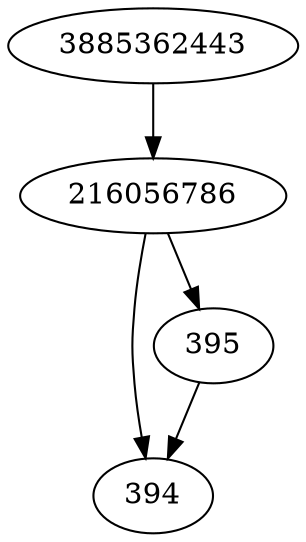 strict digraph  {
216056786;
394;
3885362443;
395;
216056786 -> 394;
216056786 -> 395;
3885362443 -> 216056786;
395 -> 394;
}
